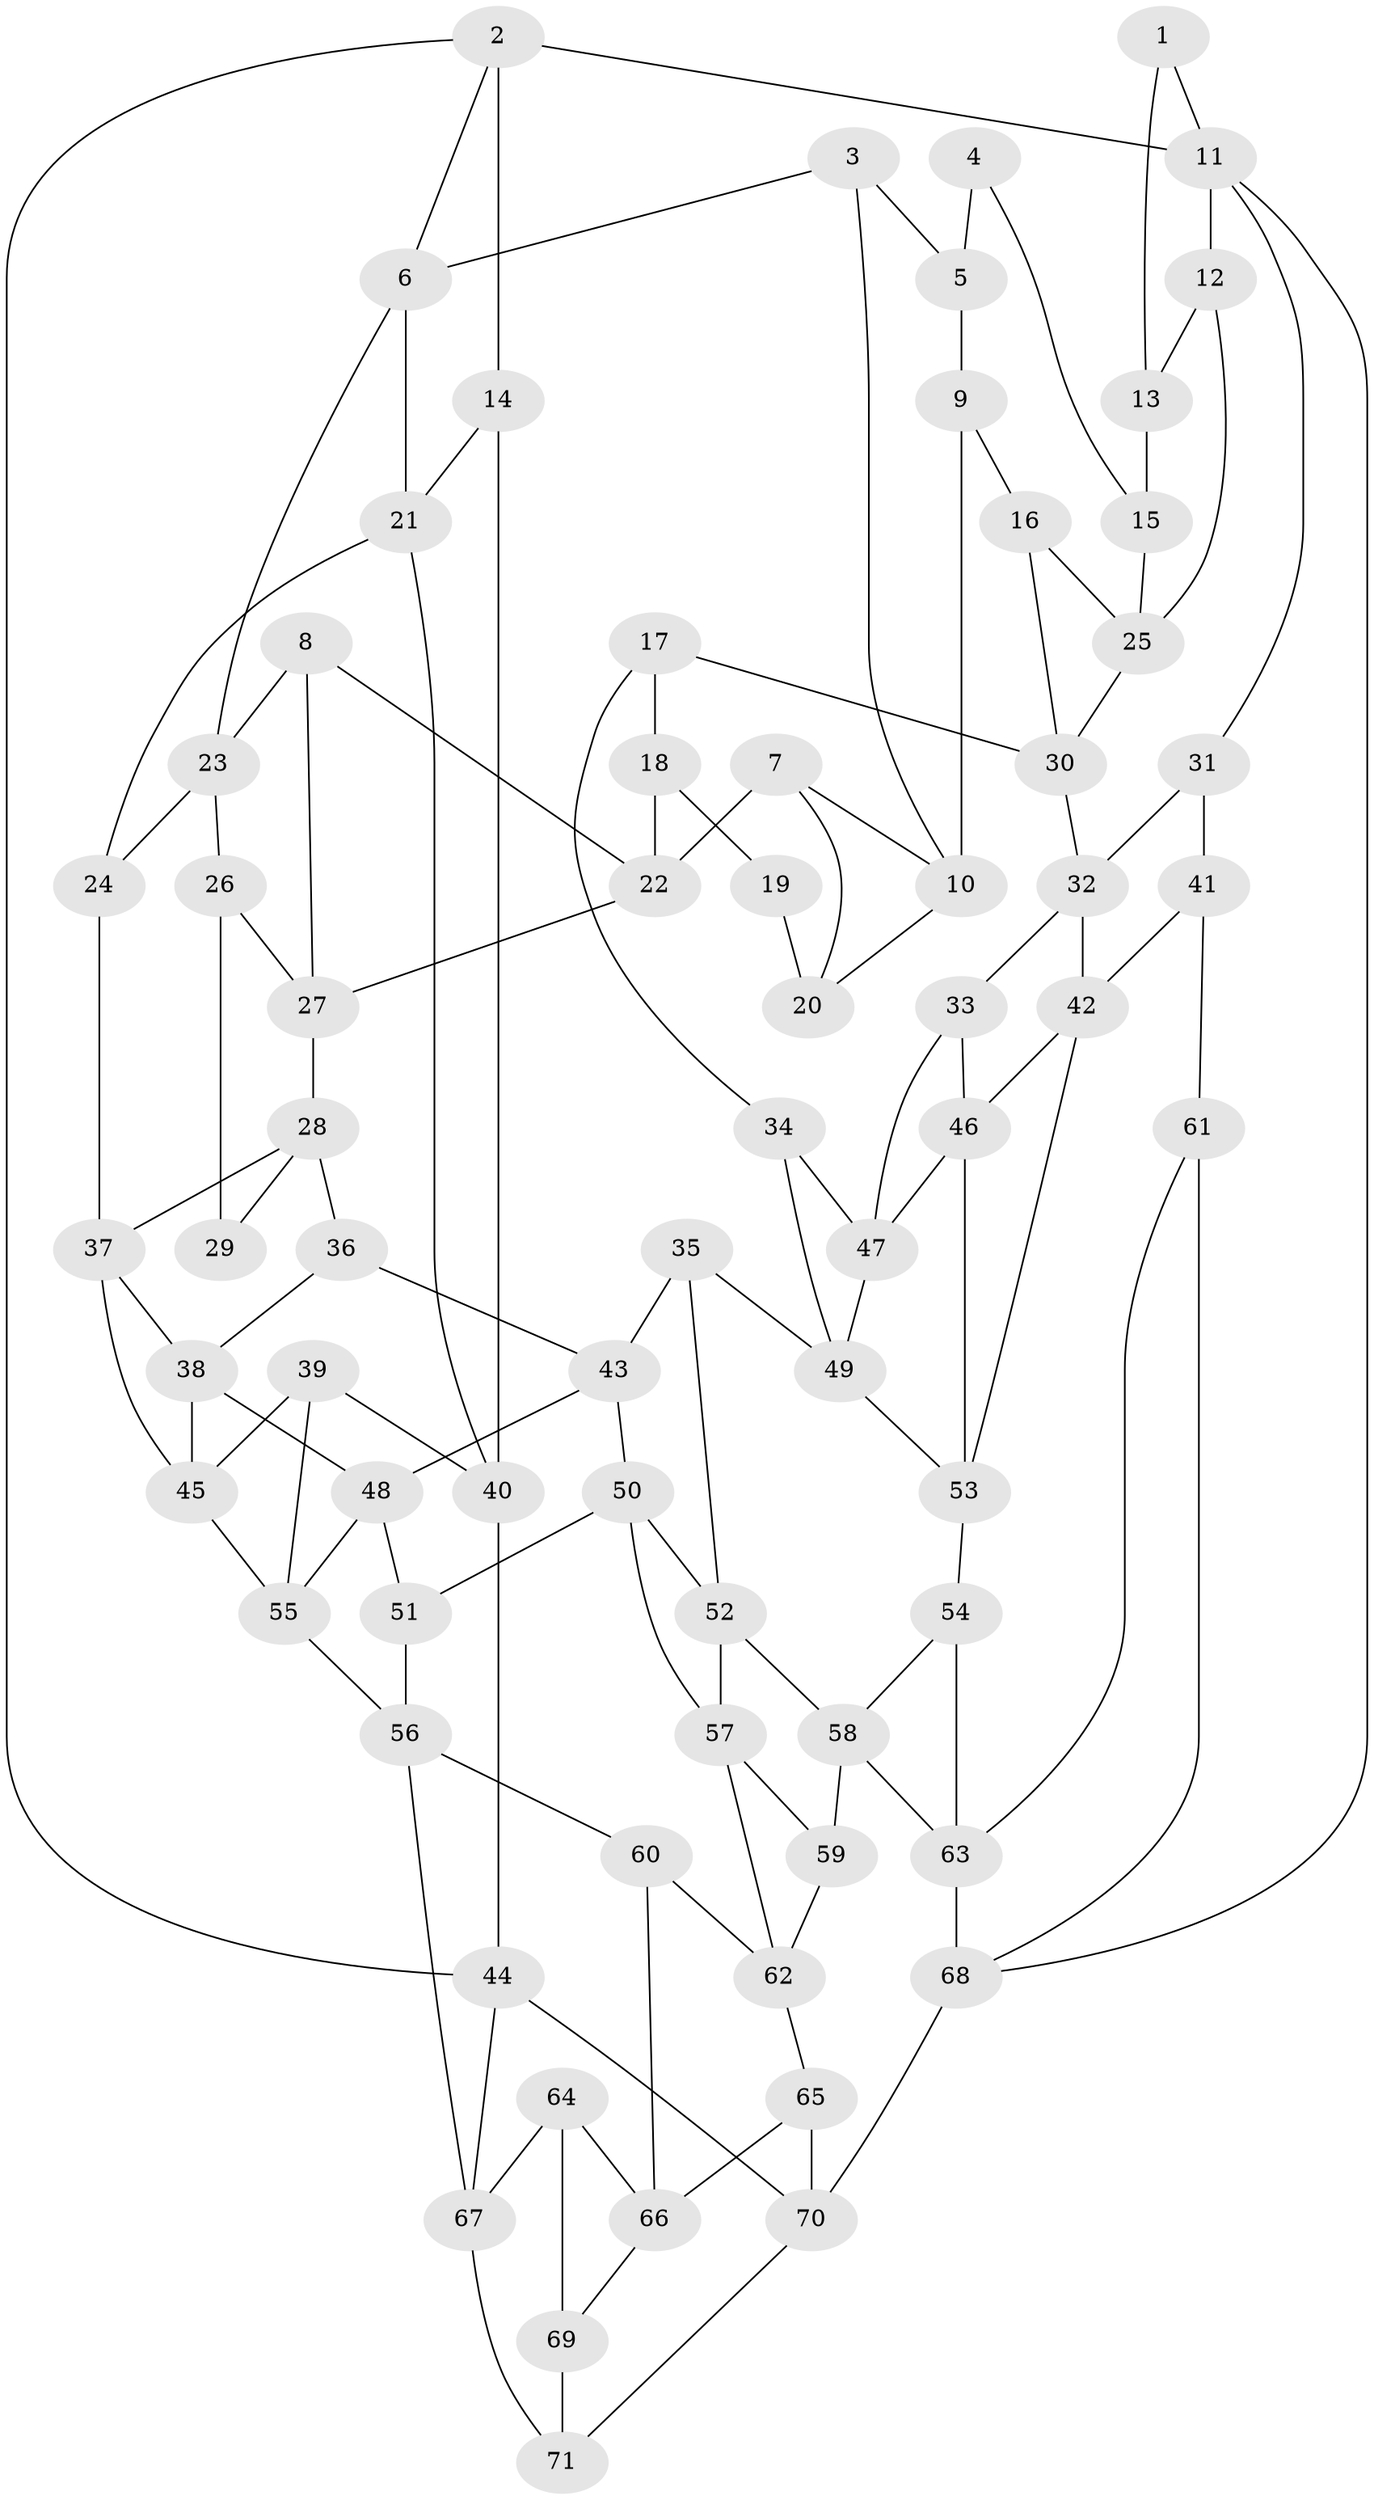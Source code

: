 // original degree distribution, {3: 0.017094017094017096, 6: 0.1794871794871795, 4: 0.20512820512820512, 5: 0.5982905982905983}
// Generated by graph-tools (version 1.1) at 2025/38/03/04/25 23:38:31]
// undirected, 71 vertices, 123 edges
graph export_dot {
  node [color=gray90,style=filled];
  1;
  2;
  3;
  4;
  5;
  6;
  7;
  8;
  9;
  10;
  11;
  12;
  13;
  14;
  15;
  16;
  17;
  18;
  19;
  20;
  21;
  22;
  23;
  24;
  25;
  26;
  27;
  28;
  29;
  30;
  31;
  32;
  33;
  34;
  35;
  36;
  37;
  38;
  39;
  40;
  41;
  42;
  43;
  44;
  45;
  46;
  47;
  48;
  49;
  50;
  51;
  52;
  53;
  54;
  55;
  56;
  57;
  58;
  59;
  60;
  61;
  62;
  63;
  64;
  65;
  66;
  67;
  68;
  69;
  70;
  71;
  1 -- 11 [weight=1.0];
  1 -- 13 [weight=1.0];
  2 -- 6 [weight=1.0];
  2 -- 11 [weight=1.0];
  2 -- 14 [weight=2.0];
  2 -- 44 [weight=1.0];
  3 -- 5 [weight=1.0];
  3 -- 6 [weight=1.0];
  3 -- 10 [weight=1.0];
  4 -- 5 [weight=2.0];
  4 -- 15 [weight=1.0];
  5 -- 9 [weight=1.0];
  6 -- 21 [weight=1.0];
  6 -- 23 [weight=1.0];
  7 -- 10 [weight=1.0];
  7 -- 20 [weight=1.0];
  7 -- 22 [weight=1.0];
  8 -- 22 [weight=1.0];
  8 -- 23 [weight=1.0];
  8 -- 27 [weight=1.0];
  9 -- 10 [weight=1.0];
  9 -- 16 [weight=1.0];
  10 -- 20 [weight=1.0];
  11 -- 12 [weight=1.0];
  11 -- 31 [weight=1.0];
  11 -- 68 [weight=1.0];
  12 -- 13 [weight=1.0];
  12 -- 25 [weight=1.0];
  13 -- 15 [weight=2.0];
  14 -- 21 [weight=1.0];
  14 -- 40 [weight=1.0];
  15 -- 25 [weight=1.0];
  16 -- 25 [weight=1.0];
  16 -- 30 [weight=1.0];
  17 -- 18 [weight=1.0];
  17 -- 30 [weight=1.0];
  17 -- 34 [weight=1.0];
  18 -- 19 [weight=1.0];
  18 -- 22 [weight=1.0];
  19 -- 20 [weight=2.0];
  21 -- 24 [weight=1.0];
  21 -- 40 [weight=1.0];
  22 -- 27 [weight=1.0];
  23 -- 24 [weight=1.0];
  23 -- 26 [weight=1.0];
  24 -- 37 [weight=1.0];
  25 -- 30 [weight=1.0];
  26 -- 27 [weight=1.0];
  26 -- 29 [weight=2.0];
  27 -- 28 [weight=1.0];
  28 -- 29 [weight=1.0];
  28 -- 36 [weight=1.0];
  28 -- 37 [weight=1.0];
  30 -- 32 [weight=1.0];
  31 -- 32 [weight=1.0];
  31 -- 41 [weight=1.0];
  32 -- 33 [weight=1.0];
  32 -- 42 [weight=1.0];
  33 -- 46 [weight=1.0];
  33 -- 47 [weight=1.0];
  34 -- 47 [weight=1.0];
  34 -- 49 [weight=1.0];
  35 -- 43 [weight=1.0];
  35 -- 49 [weight=1.0];
  35 -- 52 [weight=1.0];
  36 -- 38 [weight=1.0];
  36 -- 43 [weight=1.0];
  37 -- 38 [weight=1.0];
  37 -- 45 [weight=1.0];
  38 -- 45 [weight=1.0];
  38 -- 48 [weight=1.0];
  39 -- 40 [weight=1.0];
  39 -- 45 [weight=1.0];
  39 -- 55 [weight=1.0];
  40 -- 44 [weight=1.0];
  41 -- 42 [weight=1.0];
  41 -- 61 [weight=2.0];
  42 -- 46 [weight=1.0];
  42 -- 53 [weight=1.0];
  43 -- 48 [weight=1.0];
  43 -- 50 [weight=1.0];
  44 -- 67 [weight=1.0];
  44 -- 70 [weight=1.0];
  45 -- 55 [weight=1.0];
  46 -- 47 [weight=1.0];
  46 -- 53 [weight=1.0];
  47 -- 49 [weight=1.0];
  48 -- 51 [weight=1.0];
  48 -- 55 [weight=1.0];
  49 -- 53 [weight=1.0];
  50 -- 51 [weight=1.0];
  50 -- 52 [weight=1.0];
  50 -- 57 [weight=1.0];
  51 -- 56 [weight=1.0];
  52 -- 57 [weight=1.0];
  52 -- 58 [weight=1.0];
  53 -- 54 [weight=1.0];
  54 -- 58 [weight=1.0];
  54 -- 63 [weight=1.0];
  55 -- 56 [weight=1.0];
  56 -- 60 [weight=1.0];
  56 -- 67 [weight=1.0];
  57 -- 59 [weight=1.0];
  57 -- 62 [weight=1.0];
  58 -- 59 [weight=1.0];
  58 -- 63 [weight=1.0];
  59 -- 62 [weight=1.0];
  60 -- 62 [weight=1.0];
  60 -- 66 [weight=1.0];
  61 -- 63 [weight=1.0];
  61 -- 68 [weight=1.0];
  62 -- 65 [weight=1.0];
  63 -- 68 [weight=1.0];
  64 -- 66 [weight=1.0];
  64 -- 67 [weight=1.0];
  64 -- 69 [weight=1.0];
  65 -- 66 [weight=1.0];
  65 -- 70 [weight=1.0];
  66 -- 69 [weight=1.0];
  67 -- 71 [weight=1.0];
  68 -- 70 [weight=2.0];
  69 -- 71 [weight=2.0];
  70 -- 71 [weight=1.0];
}
